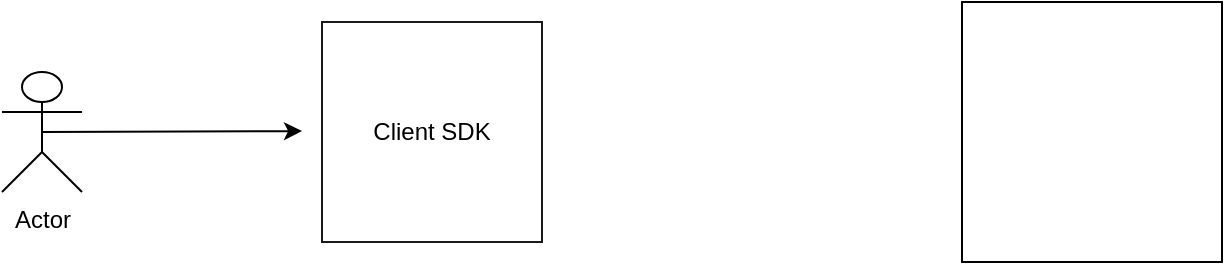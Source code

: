 <mxfile version="24.0.7" type="github">
  <diagram name="Page-1" id="otC6UkrBuinHcEKVRlpe">
    <mxGraphModel dx="1060" dy="551" grid="1" gridSize="10" guides="1" tooltips="1" connect="1" arrows="0" fold="1" page="1" pageScale="1" pageWidth="1100" pageHeight="850" math="0" shadow="0">
      <root>
        <mxCell id="0" />
        <mxCell id="1" parent="0" />
        <mxCell id="kfZi4z5E8rtIzfBgZ30n-2" value="Client SDK" style="whiteSpace=wrap;html=1;aspect=fixed;strokeColor=#1A1A1A;" vertex="1" parent="1">
          <mxGeometry x="240" y="180" width="110" height="110" as="geometry" />
        </mxCell>
        <mxCell id="kfZi4z5E8rtIzfBgZ30n-3" value="" style="whiteSpace=wrap;html=1;aspect=fixed;" vertex="1" parent="1">
          <mxGeometry x="560" y="170" width="130" height="130" as="geometry" />
        </mxCell>
        <mxCell id="kfZi4z5E8rtIzfBgZ30n-9" style="edgeStyle=none;rounded=0;orthogonalLoop=1;jettySize=auto;html=1;exitX=0.5;exitY=0.5;exitDx=0;exitDy=0;exitPerimeter=0;" edge="1" parent="1" source="kfZi4z5E8rtIzfBgZ30n-6">
          <mxGeometry relative="1" as="geometry">
            <mxPoint x="230" y="234.556" as="targetPoint" />
          </mxGeometry>
        </mxCell>
        <mxCell id="kfZi4z5E8rtIzfBgZ30n-6" value="Actor" style="shape=umlActor;verticalLabelPosition=bottom;verticalAlign=top;html=1;outlineConnect=0;" vertex="1" parent="1">
          <mxGeometry x="80" y="205" width="40" height="60" as="geometry" />
        </mxCell>
      </root>
    </mxGraphModel>
  </diagram>
</mxfile>
